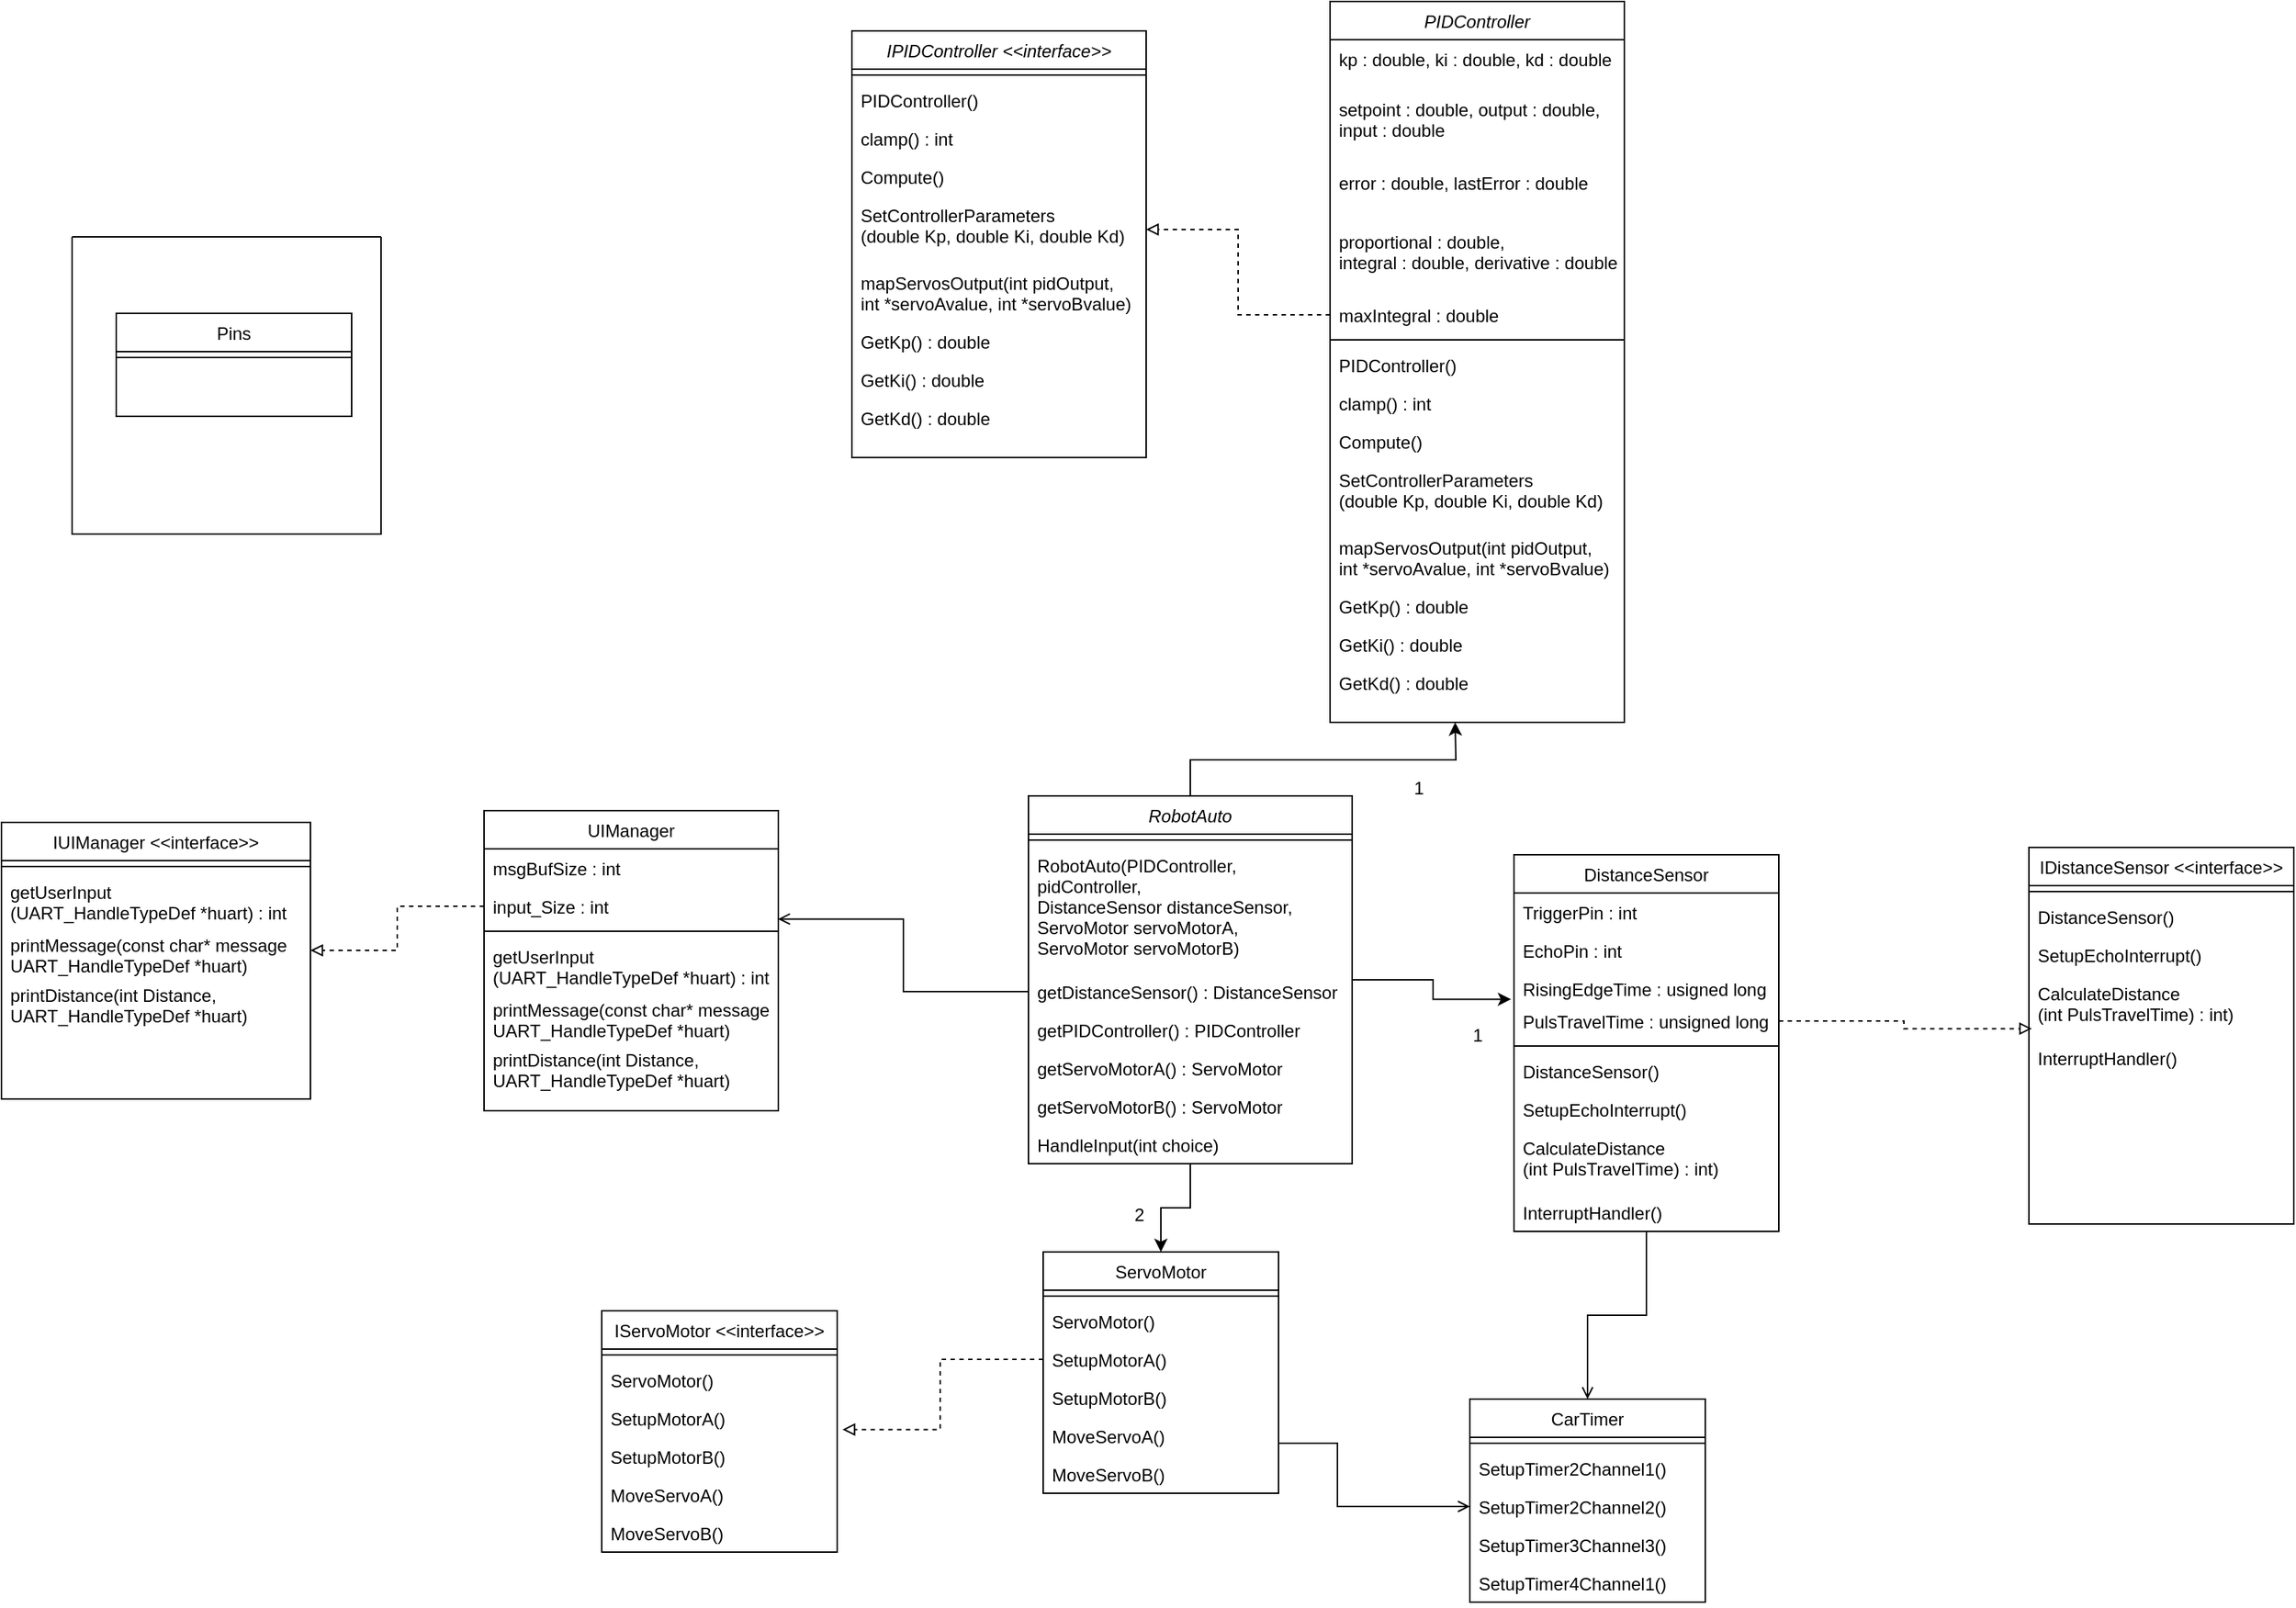 <mxfile version="21.2.8" type="device">
  <diagram id="C5RBs43oDa-KdzZeNtuy" name="Page-1">
    <mxGraphModel dx="2140" dy="1955" grid="1" gridSize="10" guides="1" tooltips="1" connect="1" arrows="1" fold="1" page="1" pageScale="1" pageWidth="827" pageHeight="1169" math="0" shadow="0">
      <root>
        <mxCell id="WIyWlLk6GJQsqaUBKTNV-0" />
        <mxCell id="WIyWlLk6GJQsqaUBKTNV-1" parent="WIyWlLk6GJQsqaUBKTNV-0" />
        <mxCell id="zkfFHV4jXpPFQw0GAbJ--0" value="PIDController" style="swimlane;fontStyle=2;align=center;verticalAlign=top;childLayout=stackLayout;horizontal=1;startSize=26;horizontalStack=0;resizeParent=1;resizeLast=0;collapsible=1;marginBottom=0;rounded=0;shadow=0;strokeWidth=1;" parent="WIyWlLk6GJQsqaUBKTNV-1" vertex="1">
          <mxGeometry x="385" y="-500" width="200" height="490" as="geometry">
            <mxRectangle x="230" y="140" width="160" height="26" as="alternateBounds" />
          </mxGeometry>
        </mxCell>
        <mxCell id="zkfFHV4jXpPFQw0GAbJ--1" value="kp : double, ki : double, kd : double" style="text;align=left;verticalAlign=top;spacingLeft=4;spacingRight=4;overflow=hidden;rotatable=0;points=[[0,0.5],[1,0.5]];portConstraint=eastwest;" parent="zkfFHV4jXpPFQw0GAbJ--0" vertex="1">
          <mxGeometry y="26" width="200" height="34" as="geometry" />
        </mxCell>
        <mxCell id="CX5Lftk_cyP3Jo9nLzJG-24" value="setpoint : double, output : double, &#xa;input : double" style="text;align=left;verticalAlign=top;spacingLeft=4;spacingRight=4;overflow=hidden;rotatable=0;points=[[0,0.5],[1,0.5]];portConstraint=eastwest;rounded=0;shadow=0;html=0;" vertex="1" parent="zkfFHV4jXpPFQw0GAbJ--0">
          <mxGeometry y="60" width="200" height="50" as="geometry" />
        </mxCell>
        <mxCell id="CX5Lftk_cyP3Jo9nLzJG-27" value="error : double, lastError : double" style="text;align=left;verticalAlign=top;spacingLeft=4;spacingRight=4;overflow=hidden;rotatable=0;points=[[0,0.5],[1,0.5]];portConstraint=eastwest;rounded=0;shadow=0;html=0;" vertex="1" parent="zkfFHV4jXpPFQw0GAbJ--0">
          <mxGeometry y="110" width="200" height="40" as="geometry" />
        </mxCell>
        <mxCell id="CX5Lftk_cyP3Jo9nLzJG-28" value="proportional : double, &#xa;integral : double, derivative : double" style="text;align=left;verticalAlign=top;spacingLeft=4;spacingRight=4;overflow=hidden;rotatable=0;points=[[0,0.5],[1,0.5]];portConstraint=eastwest;rounded=0;shadow=0;html=0;" vertex="1" parent="zkfFHV4jXpPFQw0GAbJ--0">
          <mxGeometry y="150" width="200" height="50" as="geometry" />
        </mxCell>
        <mxCell id="CX5Lftk_cyP3Jo9nLzJG-32" value="maxIntegral : double" style="text;align=left;verticalAlign=top;spacingLeft=4;spacingRight=4;overflow=hidden;rotatable=0;points=[[0,0.5],[1,0.5]];portConstraint=eastwest;rounded=0;shadow=0;html=0;" vertex="1" parent="zkfFHV4jXpPFQw0GAbJ--0">
          <mxGeometry y="200" width="200" height="26" as="geometry" />
        </mxCell>
        <mxCell id="zkfFHV4jXpPFQw0GAbJ--4" value="" style="line;html=1;strokeWidth=1;align=left;verticalAlign=middle;spacingTop=-1;spacingLeft=3;spacingRight=3;rotatable=0;labelPosition=right;points=[];portConstraint=eastwest;" parent="zkfFHV4jXpPFQw0GAbJ--0" vertex="1">
          <mxGeometry y="226" width="200" height="8" as="geometry" />
        </mxCell>
        <mxCell id="CX5Lftk_cyP3Jo9nLzJG-20" value="PIDController()" style="text;align=left;verticalAlign=top;spacingLeft=4;spacingRight=4;overflow=hidden;rotatable=0;points=[[0,0.5],[1,0.5]];portConstraint=eastwest;" vertex="1" parent="zkfFHV4jXpPFQw0GAbJ--0">
          <mxGeometry y="234" width="200" height="26" as="geometry" />
        </mxCell>
        <mxCell id="zkfFHV4jXpPFQw0GAbJ--5" value="clamp() : int" style="text;align=left;verticalAlign=top;spacingLeft=4;spacingRight=4;overflow=hidden;rotatable=0;points=[[0,0.5],[1,0.5]];portConstraint=eastwest;" parent="zkfFHV4jXpPFQw0GAbJ--0" vertex="1">
          <mxGeometry y="260" width="200" height="26" as="geometry" />
        </mxCell>
        <mxCell id="CX5Lftk_cyP3Jo9nLzJG-17" value="Compute()" style="text;align=left;verticalAlign=top;spacingLeft=4;spacingRight=4;overflow=hidden;rotatable=0;points=[[0,0.5],[1,0.5]];portConstraint=eastwest;" vertex="1" parent="zkfFHV4jXpPFQw0GAbJ--0">
          <mxGeometry y="286" width="200" height="26" as="geometry" />
        </mxCell>
        <mxCell id="CX5Lftk_cyP3Jo9nLzJG-18" value="SetControllerParameters&#xa;(double Kp, double Ki, double Kd)" style="text;align=left;verticalAlign=top;spacingLeft=4;spacingRight=4;overflow=hidden;rotatable=0;points=[[0,0.5],[1,0.5]];portConstraint=eastwest;" vertex="1" parent="zkfFHV4jXpPFQw0GAbJ--0">
          <mxGeometry y="312" width="200" height="46" as="geometry" />
        </mxCell>
        <mxCell id="CX5Lftk_cyP3Jo9nLzJG-19" value="mapServosOutput(int pidOutput, &#xa;int *servoAvalue, int *servoBvalue)" style="text;align=left;verticalAlign=top;spacingLeft=4;spacingRight=4;overflow=hidden;rotatable=0;points=[[0,0.5],[1,0.5]];portConstraint=eastwest;" vertex="1" parent="zkfFHV4jXpPFQw0GAbJ--0">
          <mxGeometry y="358" width="200" height="40" as="geometry" />
        </mxCell>
        <mxCell id="CX5Lftk_cyP3Jo9nLzJG-21" value="GetKp() : double" style="text;align=left;verticalAlign=top;spacingLeft=4;spacingRight=4;overflow=hidden;rotatable=0;points=[[0,0.5],[1,0.5]];portConstraint=eastwest;" vertex="1" parent="zkfFHV4jXpPFQw0GAbJ--0">
          <mxGeometry y="398" width="200" height="26" as="geometry" />
        </mxCell>
        <mxCell id="CX5Lftk_cyP3Jo9nLzJG-22" value="GetKi() : double" style="text;align=left;verticalAlign=top;spacingLeft=4;spacingRight=4;overflow=hidden;rotatable=0;points=[[0,0.5],[1,0.5]];portConstraint=eastwest;" vertex="1" parent="zkfFHV4jXpPFQw0GAbJ--0">
          <mxGeometry y="424" width="200" height="26" as="geometry" />
        </mxCell>
        <mxCell id="CX5Lftk_cyP3Jo9nLzJG-23" value="GetKd() : double" style="text;align=left;verticalAlign=top;spacingLeft=4;spacingRight=4;overflow=hidden;rotatable=0;points=[[0,0.5],[1,0.5]];portConstraint=eastwest;" vertex="1" parent="zkfFHV4jXpPFQw0GAbJ--0">
          <mxGeometry y="450" width="200" height="26" as="geometry" />
        </mxCell>
        <mxCell id="zkfFHV4jXpPFQw0GAbJ--6" value="ServoMotor" style="swimlane;fontStyle=0;align=center;verticalAlign=top;childLayout=stackLayout;horizontal=1;startSize=26;horizontalStack=0;resizeParent=1;resizeLast=0;collapsible=1;marginBottom=0;rounded=0;shadow=0;strokeWidth=1;" parent="WIyWlLk6GJQsqaUBKTNV-1" vertex="1">
          <mxGeometry x="190" y="350" width="160" height="164" as="geometry">
            <mxRectangle x="130" y="380" width="160" height="26" as="alternateBounds" />
          </mxGeometry>
        </mxCell>
        <mxCell id="zkfFHV4jXpPFQw0GAbJ--9" value="" style="line;html=1;strokeWidth=1;align=left;verticalAlign=middle;spacingTop=-1;spacingLeft=3;spacingRight=3;rotatable=0;labelPosition=right;points=[];portConstraint=eastwest;" parent="zkfFHV4jXpPFQw0GAbJ--6" vertex="1">
          <mxGeometry y="26" width="160" height="8" as="geometry" />
        </mxCell>
        <mxCell id="zkfFHV4jXpPFQw0GAbJ--10" value="ServoMotor()" style="text;align=left;verticalAlign=top;spacingLeft=4;spacingRight=4;overflow=hidden;rotatable=0;points=[[0,0.5],[1,0.5]];portConstraint=eastwest;fontStyle=0" parent="zkfFHV4jXpPFQw0GAbJ--6" vertex="1">
          <mxGeometry y="34" width="160" height="26" as="geometry" />
        </mxCell>
        <mxCell id="zkfFHV4jXpPFQw0GAbJ--11" value="SetupMotorA()" style="text;align=left;verticalAlign=top;spacingLeft=4;spacingRight=4;overflow=hidden;rotatable=0;points=[[0,0.5],[1,0.5]];portConstraint=eastwest;" parent="zkfFHV4jXpPFQw0GAbJ--6" vertex="1">
          <mxGeometry y="60" width="160" height="26" as="geometry" />
        </mxCell>
        <mxCell id="CX5Lftk_cyP3Jo9nLzJG-35" value="SetupMotorB()" style="text;align=left;verticalAlign=top;spacingLeft=4;spacingRight=4;overflow=hidden;rotatable=0;points=[[0,0.5],[1,0.5]];portConstraint=eastwest;" vertex="1" parent="zkfFHV4jXpPFQw0GAbJ--6">
          <mxGeometry y="86" width="160" height="26" as="geometry" />
        </mxCell>
        <mxCell id="CX5Lftk_cyP3Jo9nLzJG-94" value="MoveServoA()" style="text;align=left;verticalAlign=top;spacingLeft=4;spacingRight=4;overflow=hidden;rotatable=0;points=[[0,0.5],[1,0.5]];portConstraint=eastwest;" vertex="1" parent="zkfFHV4jXpPFQw0GAbJ--6">
          <mxGeometry y="112" width="160" height="26" as="geometry" />
        </mxCell>
        <mxCell id="CX5Lftk_cyP3Jo9nLzJG-93" value="MoveServoB()" style="text;align=left;verticalAlign=top;spacingLeft=4;spacingRight=4;overflow=hidden;rotatable=0;points=[[0,0.5],[1,0.5]];portConstraint=eastwest;" vertex="1" parent="zkfFHV4jXpPFQw0GAbJ--6">
          <mxGeometry y="138" width="160" height="26" as="geometry" />
        </mxCell>
        <mxCell id="zkfFHV4jXpPFQw0GAbJ--13" value="CarTimer" style="swimlane;fontStyle=0;align=center;verticalAlign=top;childLayout=stackLayout;horizontal=1;startSize=26;horizontalStack=0;resizeParent=1;resizeLast=0;collapsible=1;marginBottom=0;rounded=0;shadow=0;strokeWidth=1;" parent="WIyWlLk6GJQsqaUBKTNV-1" vertex="1">
          <mxGeometry x="480" y="450" width="160" height="138" as="geometry">
            <mxRectangle x="340" y="380" width="170" height="26" as="alternateBounds" />
          </mxGeometry>
        </mxCell>
        <mxCell id="zkfFHV4jXpPFQw0GAbJ--15" value="" style="line;html=1;strokeWidth=1;align=left;verticalAlign=middle;spacingTop=-1;spacingLeft=3;spacingRight=3;rotatable=0;labelPosition=right;points=[];portConstraint=eastwest;" parent="zkfFHV4jXpPFQw0GAbJ--13" vertex="1">
          <mxGeometry y="26" width="160" height="8" as="geometry" />
        </mxCell>
        <mxCell id="CX5Lftk_cyP3Jo9nLzJG-39" value="SetupTimer2Channel1()" style="text;align=left;verticalAlign=top;spacingLeft=4;spacingRight=4;overflow=hidden;rotatable=0;points=[[0,0.5],[1,0.5]];portConstraint=eastwest;" vertex="1" parent="zkfFHV4jXpPFQw0GAbJ--13">
          <mxGeometry y="34" width="160" height="26" as="geometry" />
        </mxCell>
        <mxCell id="CX5Lftk_cyP3Jo9nLzJG-40" value="SetupTimer2Channel2()" style="text;align=left;verticalAlign=top;spacingLeft=4;spacingRight=4;overflow=hidden;rotatable=0;points=[[0,0.5],[1,0.5]];portConstraint=eastwest;" vertex="1" parent="zkfFHV4jXpPFQw0GAbJ--13">
          <mxGeometry y="60" width="160" height="26" as="geometry" />
        </mxCell>
        <mxCell id="CX5Lftk_cyP3Jo9nLzJG-41" value="SetupTimer3Channel3()" style="text;align=left;verticalAlign=top;spacingLeft=4;spacingRight=4;overflow=hidden;rotatable=0;points=[[0,0.5],[1,0.5]];portConstraint=eastwest;" vertex="1" parent="zkfFHV4jXpPFQw0GAbJ--13">
          <mxGeometry y="86" width="160" height="26" as="geometry" />
        </mxCell>
        <mxCell id="CX5Lftk_cyP3Jo9nLzJG-42" value="SetupTimer4Channel1()" style="text;align=left;verticalAlign=top;spacingLeft=4;spacingRight=4;overflow=hidden;rotatable=0;points=[[0,0.5],[1,0.5]];portConstraint=eastwest;" vertex="1" parent="zkfFHV4jXpPFQw0GAbJ--13">
          <mxGeometry y="112" width="160" height="26" as="geometry" />
        </mxCell>
        <mxCell id="51mXGWVdgLbH0xZmKJd0-2" style="edgeStyle=orthogonalEdgeStyle;rounded=0;orthogonalLoop=1;jettySize=auto;html=1;entryX=0.5;entryY=0;entryDx=0;entryDy=0;endArrow=open;endFill=0;" parent="WIyWlLk6GJQsqaUBKTNV-1" source="zkfFHV4jXpPFQw0GAbJ--17" target="zkfFHV4jXpPFQw0GAbJ--13" edge="1">
          <mxGeometry relative="1" as="geometry" />
        </mxCell>
        <mxCell id="zkfFHV4jXpPFQw0GAbJ--17" value="DistanceSensor" style="swimlane;fontStyle=0;align=center;verticalAlign=top;childLayout=stackLayout;horizontal=1;startSize=26;horizontalStack=0;resizeParent=1;resizeLast=0;collapsible=1;marginBottom=0;rounded=0;shadow=0;strokeWidth=1;" parent="WIyWlLk6GJQsqaUBKTNV-1" vertex="1">
          <mxGeometry x="510" y="80" width="180" height="256" as="geometry">
            <mxRectangle x="550" y="140" width="160" height="26" as="alternateBounds" />
          </mxGeometry>
        </mxCell>
        <mxCell id="zkfFHV4jXpPFQw0GAbJ--18" value="TriggerPin : int" style="text;align=left;verticalAlign=top;spacingLeft=4;spacingRight=4;overflow=hidden;rotatable=0;points=[[0,0.5],[1,0.5]];portConstraint=eastwest;" parent="zkfFHV4jXpPFQw0GAbJ--17" vertex="1">
          <mxGeometry y="26" width="180" height="26" as="geometry" />
        </mxCell>
        <mxCell id="zkfFHV4jXpPFQw0GAbJ--19" value="EchoPin : int" style="text;align=left;verticalAlign=top;spacingLeft=4;spacingRight=4;overflow=hidden;rotatable=0;points=[[0,0.5],[1,0.5]];portConstraint=eastwest;rounded=0;shadow=0;html=0;" parent="zkfFHV4jXpPFQw0GAbJ--17" vertex="1">
          <mxGeometry y="52" width="180" height="26" as="geometry" />
        </mxCell>
        <mxCell id="zkfFHV4jXpPFQw0GAbJ--20" value="RisingEdgeTime : usigned long" style="text;align=left;verticalAlign=top;spacingLeft=4;spacingRight=4;overflow=hidden;rotatable=0;points=[[0,0.5],[1,0.5]];portConstraint=eastwest;rounded=0;shadow=0;html=0;" parent="zkfFHV4jXpPFQw0GAbJ--17" vertex="1">
          <mxGeometry y="78" width="180" height="22" as="geometry" />
        </mxCell>
        <mxCell id="zkfFHV4jXpPFQw0GAbJ--21" value="PulsTravelTime : unsigned long" style="text;align=left;verticalAlign=top;spacingLeft=4;spacingRight=4;overflow=hidden;rotatable=0;points=[[0,0.5],[1,0.5]];portConstraint=eastwest;rounded=0;shadow=0;html=0;" parent="zkfFHV4jXpPFQw0GAbJ--17" vertex="1">
          <mxGeometry y="100" width="180" height="26" as="geometry" />
        </mxCell>
        <mxCell id="zkfFHV4jXpPFQw0GAbJ--23" value="" style="line;html=1;strokeWidth=1;align=left;verticalAlign=middle;spacingTop=-1;spacingLeft=3;spacingRight=3;rotatable=0;labelPosition=right;points=[];portConstraint=eastwest;" parent="zkfFHV4jXpPFQw0GAbJ--17" vertex="1">
          <mxGeometry y="126" width="180" height="8" as="geometry" />
        </mxCell>
        <mxCell id="zkfFHV4jXpPFQw0GAbJ--24" value="DistanceSensor()" style="text;align=left;verticalAlign=top;spacingLeft=4;spacingRight=4;overflow=hidden;rotatable=0;points=[[0,0.5],[1,0.5]];portConstraint=eastwest;" parent="zkfFHV4jXpPFQw0GAbJ--17" vertex="1">
          <mxGeometry y="134" width="180" height="26" as="geometry" />
        </mxCell>
        <mxCell id="zkfFHV4jXpPFQw0GAbJ--25" value="SetupEchoInterrupt()" style="text;align=left;verticalAlign=top;spacingLeft=4;spacingRight=4;overflow=hidden;rotatable=0;points=[[0,0.5],[1,0.5]];portConstraint=eastwest;" parent="zkfFHV4jXpPFQw0GAbJ--17" vertex="1">
          <mxGeometry y="160" width="180" height="26" as="geometry" />
        </mxCell>
        <mxCell id="CX5Lftk_cyP3Jo9nLzJG-36" value="CalculateDistance&#xa;(int PulsTravelTime) : int)" style="text;align=left;verticalAlign=top;spacingLeft=4;spacingRight=4;overflow=hidden;rotatable=0;points=[[0,0.5],[1,0.5]];portConstraint=eastwest;" vertex="1" parent="zkfFHV4jXpPFQw0GAbJ--17">
          <mxGeometry y="186" width="180" height="44" as="geometry" />
        </mxCell>
        <mxCell id="CX5Lftk_cyP3Jo9nLzJG-37" value="InterruptHandler()" style="text;align=left;verticalAlign=top;spacingLeft=4;spacingRight=4;overflow=hidden;rotatable=0;points=[[0,0.5],[1,0.5]];portConstraint=eastwest;" vertex="1" parent="zkfFHV4jXpPFQw0GAbJ--17">
          <mxGeometry y="230" width="180" height="26" as="geometry" />
        </mxCell>
        <mxCell id="51mXGWVdgLbH0xZmKJd0-3" style="edgeStyle=orthogonalEdgeStyle;rounded=0;orthogonalLoop=1;jettySize=auto;html=1;exitX=1;exitY=0.5;exitDx=0;exitDy=0;entryX=0;entryY=0.5;entryDx=0;entryDy=0;endArrow=open;endFill=0;" parent="WIyWlLk6GJQsqaUBKTNV-1" target="CX5Lftk_cyP3Jo9nLzJG-40" edge="1">
          <mxGeometry relative="1" as="geometry">
            <mxPoint x="350" y="389" as="sourcePoint" />
            <mxPoint x="480" y="489" as="targetPoint" />
            <Array as="points">
              <mxPoint x="350" y="480" />
              <mxPoint x="390" y="480" />
              <mxPoint x="390" y="523" />
            </Array>
          </mxGeometry>
        </mxCell>
        <mxCell id="51mXGWVdgLbH0xZmKJd0-4" value="UIManager" style="swimlane;fontStyle=0;align=center;verticalAlign=top;childLayout=stackLayout;horizontal=1;startSize=26;horizontalStack=0;resizeParent=1;resizeLast=0;collapsible=1;marginBottom=0;rounded=0;shadow=0;strokeWidth=1;" parent="WIyWlLk6GJQsqaUBKTNV-1" vertex="1">
          <mxGeometry x="-190" y="50" width="200" height="204" as="geometry">
            <mxRectangle x="130" y="380" width="160" height="26" as="alternateBounds" />
          </mxGeometry>
        </mxCell>
        <mxCell id="51mXGWVdgLbH0xZmKJd0-5" value="msgBufSize : int" style="text;align=left;verticalAlign=top;spacingLeft=4;spacingRight=4;overflow=hidden;rotatable=0;points=[[0,0.5],[1,0.5]];portConstraint=eastwest;" parent="51mXGWVdgLbH0xZmKJd0-4" vertex="1">
          <mxGeometry y="26" width="200" height="26" as="geometry" />
        </mxCell>
        <mxCell id="51mXGWVdgLbH0xZmKJd0-6" value="input_Size : int" style="text;align=left;verticalAlign=top;spacingLeft=4;spacingRight=4;overflow=hidden;rotatable=0;points=[[0,0.5],[1,0.5]];portConstraint=eastwest;rounded=0;shadow=0;html=0;" parent="51mXGWVdgLbH0xZmKJd0-4" vertex="1">
          <mxGeometry y="52" width="200" height="26" as="geometry" />
        </mxCell>
        <mxCell id="51mXGWVdgLbH0xZmKJd0-7" value="" style="line;html=1;strokeWidth=1;align=left;verticalAlign=middle;spacingTop=-1;spacingLeft=3;spacingRight=3;rotatable=0;labelPosition=right;points=[];portConstraint=eastwest;" parent="51mXGWVdgLbH0xZmKJd0-4" vertex="1">
          <mxGeometry y="78" width="200" height="8" as="geometry" />
        </mxCell>
        <mxCell id="CX5Lftk_cyP3Jo9nLzJG-99" value="getUserInput&#xa;(UART_HandleTypeDef *huart) : int" style="text;align=left;verticalAlign=top;spacingLeft=4;spacingRight=4;overflow=hidden;rotatable=0;points=[[0,0.5],[1,0.5]];portConstraint=eastwest;fontStyle=0" vertex="1" parent="51mXGWVdgLbH0xZmKJd0-4">
          <mxGeometry y="86" width="200" height="36" as="geometry" />
        </mxCell>
        <mxCell id="CX5Lftk_cyP3Jo9nLzJG-100" value="printMessage(const char* message&#xa;UART_HandleTypeDef *huart)" style="text;align=left;verticalAlign=top;spacingLeft=4;spacingRight=4;overflow=hidden;rotatable=0;points=[[0,0.5],[1,0.5]];portConstraint=eastwest;" vertex="1" parent="51mXGWVdgLbH0xZmKJd0-4">
          <mxGeometry y="122" width="200" height="34" as="geometry" />
        </mxCell>
        <mxCell id="CX5Lftk_cyP3Jo9nLzJG-101" value="printDistance(int Distance,&#xa;UART_HandleTypeDef *huart)" style="text;align=left;verticalAlign=top;spacingLeft=4;spacingRight=4;overflow=hidden;rotatable=0;points=[[0,0.5],[1,0.5]];portConstraint=eastwest;" vertex="1" parent="51mXGWVdgLbH0xZmKJd0-4">
          <mxGeometry y="156" width="200" height="48" as="geometry" />
        </mxCell>
        <mxCell id="CX5Lftk_cyP3Jo9nLzJG-10" style="edgeStyle=orthogonalEdgeStyle;rounded=0;orthogonalLoop=1;jettySize=auto;html=1;exitX=0.5;exitY=0;exitDx=0;exitDy=0;" edge="1" parent="WIyWlLk6GJQsqaUBKTNV-1" source="CX5Lftk_cyP3Jo9nLzJG-3">
          <mxGeometry relative="1" as="geometry">
            <mxPoint x="470" y="-10" as="targetPoint" />
          </mxGeometry>
        </mxCell>
        <mxCell id="CX5Lftk_cyP3Jo9nLzJG-12" style="edgeStyle=orthogonalEdgeStyle;rounded=0;orthogonalLoop=1;jettySize=auto;html=1;entryX=0.5;entryY=0;entryDx=0;entryDy=0;" edge="1" parent="WIyWlLk6GJQsqaUBKTNV-1" source="CX5Lftk_cyP3Jo9nLzJG-3" target="zkfFHV4jXpPFQw0GAbJ--6">
          <mxGeometry relative="1" as="geometry" />
        </mxCell>
        <mxCell id="CX5Lftk_cyP3Jo9nLzJG-3" value="RobotAuto" style="swimlane;fontStyle=2;align=center;verticalAlign=top;childLayout=stackLayout;horizontal=1;startSize=26;horizontalStack=0;resizeParent=1;resizeLast=0;collapsible=1;marginBottom=0;rounded=0;shadow=0;strokeWidth=1;" vertex="1" parent="WIyWlLk6GJQsqaUBKTNV-1">
          <mxGeometry x="180" y="40" width="220" height="250" as="geometry">
            <mxRectangle x="230" y="140" width="160" height="26" as="alternateBounds" />
          </mxGeometry>
        </mxCell>
        <mxCell id="CX5Lftk_cyP3Jo9nLzJG-7" value="" style="line;html=1;strokeWidth=1;align=left;verticalAlign=middle;spacingTop=-1;spacingLeft=3;spacingRight=3;rotatable=0;labelPosition=right;points=[];portConstraint=eastwest;" vertex="1" parent="CX5Lftk_cyP3Jo9nLzJG-3">
          <mxGeometry y="26" width="220" height="8" as="geometry" />
        </mxCell>
        <mxCell id="CX5Lftk_cyP3Jo9nLzJG-8" value="RobotAuto(PIDController, &#xa;pidController, &#xa;DistanceSensor distanceSensor, &#xa;ServoMotor servoMotorA, &#xa;ServoMotor servoMotorB)" style="text;align=left;verticalAlign=top;spacingLeft=4;spacingRight=4;overflow=hidden;rotatable=0;points=[[0,0.5],[1,0.5]];portConstraint=eastwest;" vertex="1" parent="CX5Lftk_cyP3Jo9nLzJG-3">
          <mxGeometry y="34" width="220" height="86" as="geometry" />
        </mxCell>
        <mxCell id="CX5Lftk_cyP3Jo9nLzJG-43" value="getDistanceSensor() : DistanceSensor" style="text;align=left;verticalAlign=top;spacingLeft=4;spacingRight=4;overflow=hidden;rotatable=0;points=[[0,0.5],[1,0.5]];portConstraint=eastwest;fontStyle=0" vertex="1" parent="CX5Lftk_cyP3Jo9nLzJG-3">
          <mxGeometry y="120" width="220" height="26" as="geometry" />
        </mxCell>
        <mxCell id="CX5Lftk_cyP3Jo9nLzJG-44" value="getPIDController() : PIDController" style="text;align=left;verticalAlign=top;spacingLeft=4;spacingRight=4;overflow=hidden;rotatable=0;points=[[0,0.5],[1,0.5]];portConstraint=eastwest;fontStyle=0" vertex="1" parent="CX5Lftk_cyP3Jo9nLzJG-3">
          <mxGeometry y="146" width="220" height="26" as="geometry" />
        </mxCell>
        <mxCell id="CX5Lftk_cyP3Jo9nLzJG-45" value="getServoMotorA() : ServoMotor" style="text;align=left;verticalAlign=top;spacingLeft=4;spacingRight=4;overflow=hidden;rotatable=0;points=[[0,0.5],[1,0.5]];portConstraint=eastwest;fontStyle=0" vertex="1" parent="CX5Lftk_cyP3Jo9nLzJG-3">
          <mxGeometry y="172" width="220" height="26" as="geometry" />
        </mxCell>
        <mxCell id="CX5Lftk_cyP3Jo9nLzJG-46" value="getServoMotorB() : ServoMotor" style="text;align=left;verticalAlign=top;spacingLeft=4;spacingRight=4;overflow=hidden;rotatable=0;points=[[0,0.5],[1,0.5]];portConstraint=eastwest;fontStyle=0" vertex="1" parent="CX5Lftk_cyP3Jo9nLzJG-3">
          <mxGeometry y="198" width="220" height="26" as="geometry" />
        </mxCell>
        <mxCell id="CX5Lftk_cyP3Jo9nLzJG-97" value="HandleInput(int choice)" style="text;align=left;verticalAlign=top;spacingLeft=4;spacingRight=4;overflow=hidden;rotatable=0;points=[[0,0.5],[1,0.5]];portConstraint=eastwest;fontStyle=0" vertex="1" parent="CX5Lftk_cyP3Jo9nLzJG-3">
          <mxGeometry y="224" width="220" height="26" as="geometry" />
        </mxCell>
        <mxCell id="CX5Lftk_cyP3Jo9nLzJG-9" style="edgeStyle=orthogonalEdgeStyle;rounded=0;orthogonalLoop=1;jettySize=auto;html=1;exitX=1;exitY=0.5;exitDx=0;exitDy=0;entryX=-0.011;entryY=-0.069;entryDx=0;entryDy=0;entryPerimeter=0;" edge="1" parent="WIyWlLk6GJQsqaUBKTNV-1" source="CX5Lftk_cyP3Jo9nLzJG-3" target="zkfFHV4jXpPFQw0GAbJ--21">
          <mxGeometry relative="1" as="geometry">
            <mxPoint x="420" y="139" as="sourcePoint" />
          </mxGeometry>
        </mxCell>
        <mxCell id="CX5Lftk_cyP3Jo9nLzJG-13" value="2" style="text;html=1;align=center;verticalAlign=middle;resizable=0;points=[];autosize=1;strokeColor=none;fillColor=none;" vertex="1" parent="WIyWlLk6GJQsqaUBKTNV-1">
          <mxGeometry x="240" y="310" width="30" height="30" as="geometry" />
        </mxCell>
        <mxCell id="CX5Lftk_cyP3Jo9nLzJG-14" value="1" style="text;html=1;align=center;verticalAlign=middle;resizable=0;points=[];autosize=1;strokeColor=none;fillColor=none;" vertex="1" parent="WIyWlLk6GJQsqaUBKTNV-1">
          <mxGeometry x="470" y="188" width="30" height="30" as="geometry" />
        </mxCell>
        <mxCell id="CX5Lftk_cyP3Jo9nLzJG-15" value="1" style="text;html=1;align=center;verticalAlign=middle;resizable=0;points=[];autosize=1;strokeColor=none;fillColor=none;" vertex="1" parent="WIyWlLk6GJQsqaUBKTNV-1">
          <mxGeometry x="430" y="20" width="30" height="30" as="geometry" />
        </mxCell>
        <mxCell id="CX5Lftk_cyP3Jo9nLzJG-49" value="IUIManager &lt;&lt;interface&gt;&gt;" style="swimlane;fontStyle=0;align=center;verticalAlign=top;childLayout=stackLayout;horizontal=1;startSize=26;horizontalStack=0;resizeParent=1;resizeLast=0;collapsible=1;marginBottom=0;rounded=0;shadow=0;strokeWidth=1;" vertex="1" parent="WIyWlLk6GJQsqaUBKTNV-1">
          <mxGeometry x="-518" y="58" width="210" height="188" as="geometry">
            <mxRectangle x="130" y="380" width="160" height="26" as="alternateBounds" />
          </mxGeometry>
        </mxCell>
        <mxCell id="CX5Lftk_cyP3Jo9nLzJG-52" value="" style="line;html=1;strokeWidth=1;align=left;verticalAlign=middle;spacingTop=-1;spacingLeft=3;spacingRight=3;rotatable=0;labelPosition=right;points=[];portConstraint=eastwest;" vertex="1" parent="CX5Lftk_cyP3Jo9nLzJG-49">
          <mxGeometry y="26" width="210" height="8" as="geometry" />
        </mxCell>
        <mxCell id="CX5Lftk_cyP3Jo9nLzJG-53" value="getUserInput&#xa;(UART_HandleTypeDef *huart) : int" style="text;align=left;verticalAlign=top;spacingLeft=4;spacingRight=4;overflow=hidden;rotatable=0;points=[[0,0.5],[1,0.5]];portConstraint=eastwest;fontStyle=0" vertex="1" parent="CX5Lftk_cyP3Jo9nLzJG-49">
          <mxGeometry y="34" width="210" height="36" as="geometry" />
        </mxCell>
        <mxCell id="CX5Lftk_cyP3Jo9nLzJG-55" value="printMessage(const char* message&#xa;UART_HandleTypeDef *huart)" style="text;align=left;verticalAlign=top;spacingLeft=4;spacingRight=4;overflow=hidden;rotatable=0;points=[[0,0.5],[1,0.5]];portConstraint=eastwest;" vertex="1" parent="CX5Lftk_cyP3Jo9nLzJG-49">
          <mxGeometry y="70" width="210" height="34" as="geometry" />
        </mxCell>
        <mxCell id="CX5Lftk_cyP3Jo9nLzJG-98" value="printDistance(int Distance,&#xa;UART_HandleTypeDef *huart)" style="text;align=left;verticalAlign=top;spacingLeft=4;spacingRight=4;overflow=hidden;rotatable=0;points=[[0,0.5],[1,0.5]];portConstraint=eastwest;" vertex="1" parent="CX5Lftk_cyP3Jo9nLzJG-49">
          <mxGeometry y="104" width="210" height="48" as="geometry" />
        </mxCell>
        <mxCell id="CX5Lftk_cyP3Jo9nLzJG-56" style="edgeStyle=orthogonalEdgeStyle;rounded=0;orthogonalLoop=1;jettySize=auto;html=1;exitX=0;exitY=0.5;exitDx=0;exitDy=0;entryX=1;entryY=0.5;entryDx=0;entryDy=0;dashed=1;endArrow=block;endFill=0;" edge="1" parent="WIyWlLk6GJQsqaUBKTNV-1" source="51mXGWVdgLbH0xZmKJd0-6" target="CX5Lftk_cyP3Jo9nLzJG-55">
          <mxGeometry relative="1" as="geometry" />
        </mxCell>
        <mxCell id="CX5Lftk_cyP3Jo9nLzJG-57" value="IPIDController &lt;&lt;interface&gt;&gt;" style="swimlane;fontStyle=2;align=center;verticalAlign=top;childLayout=stackLayout;horizontal=1;startSize=26;horizontalStack=0;resizeParent=1;resizeLast=0;collapsible=1;marginBottom=0;rounded=0;shadow=0;strokeWidth=1;" vertex="1" parent="WIyWlLk6GJQsqaUBKTNV-1">
          <mxGeometry x="60" y="-480" width="200" height="290" as="geometry">
            <mxRectangle x="230" y="140" width="160" height="26" as="alternateBounds" />
          </mxGeometry>
        </mxCell>
        <mxCell id="CX5Lftk_cyP3Jo9nLzJG-63" value="" style="line;html=1;strokeWidth=1;align=left;verticalAlign=middle;spacingTop=-1;spacingLeft=3;spacingRight=3;rotatable=0;labelPosition=right;points=[];portConstraint=eastwest;" vertex="1" parent="CX5Lftk_cyP3Jo9nLzJG-57">
          <mxGeometry y="26" width="200" height="8" as="geometry" />
        </mxCell>
        <mxCell id="CX5Lftk_cyP3Jo9nLzJG-64" value="PIDController()" style="text;align=left;verticalAlign=top;spacingLeft=4;spacingRight=4;overflow=hidden;rotatable=0;points=[[0,0.5],[1,0.5]];portConstraint=eastwest;" vertex="1" parent="CX5Lftk_cyP3Jo9nLzJG-57">
          <mxGeometry y="34" width="200" height="26" as="geometry" />
        </mxCell>
        <mxCell id="CX5Lftk_cyP3Jo9nLzJG-65" value="clamp() : int" style="text;align=left;verticalAlign=top;spacingLeft=4;spacingRight=4;overflow=hidden;rotatable=0;points=[[0,0.5],[1,0.5]];portConstraint=eastwest;" vertex="1" parent="CX5Lftk_cyP3Jo9nLzJG-57">
          <mxGeometry y="60" width="200" height="26" as="geometry" />
        </mxCell>
        <mxCell id="CX5Lftk_cyP3Jo9nLzJG-66" value="Compute()" style="text;align=left;verticalAlign=top;spacingLeft=4;spacingRight=4;overflow=hidden;rotatable=0;points=[[0,0.5],[1,0.5]];portConstraint=eastwest;" vertex="1" parent="CX5Lftk_cyP3Jo9nLzJG-57">
          <mxGeometry y="86" width="200" height="26" as="geometry" />
        </mxCell>
        <mxCell id="CX5Lftk_cyP3Jo9nLzJG-67" value="SetControllerParameters&#xa;(double Kp, double Ki, double Kd)" style="text;align=left;verticalAlign=top;spacingLeft=4;spacingRight=4;overflow=hidden;rotatable=0;points=[[0,0.5],[1,0.5]];portConstraint=eastwest;" vertex="1" parent="CX5Lftk_cyP3Jo9nLzJG-57">
          <mxGeometry y="112" width="200" height="46" as="geometry" />
        </mxCell>
        <mxCell id="CX5Lftk_cyP3Jo9nLzJG-68" value="mapServosOutput(int pidOutput, &#xa;int *servoAvalue, int *servoBvalue)" style="text;align=left;verticalAlign=top;spacingLeft=4;spacingRight=4;overflow=hidden;rotatable=0;points=[[0,0.5],[1,0.5]];portConstraint=eastwest;" vertex="1" parent="CX5Lftk_cyP3Jo9nLzJG-57">
          <mxGeometry y="158" width="200" height="40" as="geometry" />
        </mxCell>
        <mxCell id="CX5Lftk_cyP3Jo9nLzJG-69" value="GetKp() : double" style="text;align=left;verticalAlign=top;spacingLeft=4;spacingRight=4;overflow=hidden;rotatable=0;points=[[0,0.5],[1,0.5]];portConstraint=eastwest;" vertex="1" parent="CX5Lftk_cyP3Jo9nLzJG-57">
          <mxGeometry y="198" width="200" height="26" as="geometry" />
        </mxCell>
        <mxCell id="CX5Lftk_cyP3Jo9nLzJG-70" value="GetKi() : double" style="text;align=left;verticalAlign=top;spacingLeft=4;spacingRight=4;overflow=hidden;rotatable=0;points=[[0,0.5],[1,0.5]];portConstraint=eastwest;" vertex="1" parent="CX5Lftk_cyP3Jo9nLzJG-57">
          <mxGeometry y="224" width="200" height="26" as="geometry" />
        </mxCell>
        <mxCell id="CX5Lftk_cyP3Jo9nLzJG-71" value="GetKd() : double" style="text;align=left;verticalAlign=top;spacingLeft=4;spacingRight=4;overflow=hidden;rotatable=0;points=[[0,0.5],[1,0.5]];portConstraint=eastwest;" vertex="1" parent="CX5Lftk_cyP3Jo9nLzJG-57">
          <mxGeometry y="250" width="200" height="26" as="geometry" />
        </mxCell>
        <mxCell id="CX5Lftk_cyP3Jo9nLzJG-72" style="edgeStyle=orthogonalEdgeStyle;rounded=0;orthogonalLoop=1;jettySize=auto;html=1;exitX=0;exitY=0.5;exitDx=0;exitDy=0;entryX=1;entryY=0.5;entryDx=0;entryDy=0;dashed=1;endArrow=block;endFill=0;" edge="1" parent="WIyWlLk6GJQsqaUBKTNV-1" source="CX5Lftk_cyP3Jo9nLzJG-32" target="CX5Lftk_cyP3Jo9nLzJG-67">
          <mxGeometry relative="1" as="geometry" />
        </mxCell>
        <mxCell id="CX5Lftk_cyP3Jo9nLzJG-73" value="IServoMotor &lt;&lt;interface&gt;&gt;" style="swimlane;fontStyle=0;align=center;verticalAlign=top;childLayout=stackLayout;horizontal=1;startSize=26;horizontalStack=0;resizeParent=1;resizeLast=0;collapsible=1;marginBottom=0;rounded=0;shadow=0;strokeWidth=1;" vertex="1" parent="WIyWlLk6GJQsqaUBKTNV-1">
          <mxGeometry x="-110" y="390" width="160" height="164" as="geometry">
            <mxRectangle x="130" y="380" width="160" height="26" as="alternateBounds" />
          </mxGeometry>
        </mxCell>
        <mxCell id="CX5Lftk_cyP3Jo9nLzJG-74" value="" style="line;html=1;strokeWidth=1;align=left;verticalAlign=middle;spacingTop=-1;spacingLeft=3;spacingRight=3;rotatable=0;labelPosition=right;points=[];portConstraint=eastwest;" vertex="1" parent="CX5Lftk_cyP3Jo9nLzJG-73">
          <mxGeometry y="26" width="160" height="8" as="geometry" />
        </mxCell>
        <mxCell id="CX5Lftk_cyP3Jo9nLzJG-75" value="ServoMotor()" style="text;align=left;verticalAlign=top;spacingLeft=4;spacingRight=4;overflow=hidden;rotatable=0;points=[[0,0.5],[1,0.5]];portConstraint=eastwest;fontStyle=0" vertex="1" parent="CX5Lftk_cyP3Jo9nLzJG-73">
          <mxGeometry y="34" width="160" height="26" as="geometry" />
        </mxCell>
        <mxCell id="CX5Lftk_cyP3Jo9nLzJG-76" value="SetupMotorA()" style="text;align=left;verticalAlign=top;spacingLeft=4;spacingRight=4;overflow=hidden;rotatable=0;points=[[0,0.5],[1,0.5]];portConstraint=eastwest;" vertex="1" parent="CX5Lftk_cyP3Jo9nLzJG-73">
          <mxGeometry y="60" width="160" height="26" as="geometry" />
        </mxCell>
        <mxCell id="CX5Lftk_cyP3Jo9nLzJG-77" value="SetupMotorB()" style="text;align=left;verticalAlign=top;spacingLeft=4;spacingRight=4;overflow=hidden;rotatable=0;points=[[0,0.5],[1,0.5]];portConstraint=eastwest;" vertex="1" parent="CX5Lftk_cyP3Jo9nLzJG-73">
          <mxGeometry y="86" width="160" height="26" as="geometry" />
        </mxCell>
        <mxCell id="CX5Lftk_cyP3Jo9nLzJG-95" value="MoveServoA()" style="text;align=left;verticalAlign=top;spacingLeft=4;spacingRight=4;overflow=hidden;rotatable=0;points=[[0,0.5],[1,0.5]];portConstraint=eastwest;" vertex="1" parent="CX5Lftk_cyP3Jo9nLzJG-73">
          <mxGeometry y="112" width="160" height="26" as="geometry" />
        </mxCell>
        <mxCell id="CX5Lftk_cyP3Jo9nLzJG-96" value="MoveServoB()" style="text;align=left;verticalAlign=top;spacingLeft=4;spacingRight=4;overflow=hidden;rotatable=0;points=[[0,0.5],[1,0.5]];portConstraint=eastwest;" vertex="1" parent="CX5Lftk_cyP3Jo9nLzJG-73">
          <mxGeometry y="138" width="160" height="26" as="geometry" />
        </mxCell>
        <mxCell id="CX5Lftk_cyP3Jo9nLzJG-78" style="edgeStyle=orthogonalEdgeStyle;rounded=0;orthogonalLoop=1;jettySize=auto;html=1;exitX=0;exitY=0.5;exitDx=0;exitDy=0;entryX=1.023;entryY=0.796;entryDx=0;entryDy=0;entryPerimeter=0;dashed=1;endArrow=block;endFill=0;" edge="1" parent="WIyWlLk6GJQsqaUBKTNV-1" source="zkfFHV4jXpPFQw0GAbJ--11" target="CX5Lftk_cyP3Jo9nLzJG-76">
          <mxGeometry relative="1" as="geometry" />
        </mxCell>
        <mxCell id="CX5Lftk_cyP3Jo9nLzJG-79" value="IDistanceSensor &lt;&lt;interface&gt;&gt;" style="swimlane;fontStyle=0;align=center;verticalAlign=top;childLayout=stackLayout;horizontal=1;startSize=26;horizontalStack=0;resizeParent=1;resizeLast=0;collapsible=1;marginBottom=0;rounded=0;shadow=0;strokeWidth=1;" vertex="1" parent="WIyWlLk6GJQsqaUBKTNV-1">
          <mxGeometry x="860" y="75" width="180" height="256" as="geometry">
            <mxRectangle x="550" y="140" width="160" height="26" as="alternateBounds" />
          </mxGeometry>
        </mxCell>
        <mxCell id="CX5Lftk_cyP3Jo9nLzJG-84" value="" style="line;html=1;strokeWidth=1;align=left;verticalAlign=middle;spacingTop=-1;spacingLeft=3;spacingRight=3;rotatable=0;labelPosition=right;points=[];portConstraint=eastwest;" vertex="1" parent="CX5Lftk_cyP3Jo9nLzJG-79">
          <mxGeometry y="26" width="180" height="8" as="geometry" />
        </mxCell>
        <mxCell id="CX5Lftk_cyP3Jo9nLzJG-85" value="DistanceSensor()" style="text;align=left;verticalAlign=top;spacingLeft=4;spacingRight=4;overflow=hidden;rotatable=0;points=[[0,0.5],[1,0.5]];portConstraint=eastwest;" vertex="1" parent="CX5Lftk_cyP3Jo9nLzJG-79">
          <mxGeometry y="34" width="180" height="26" as="geometry" />
        </mxCell>
        <mxCell id="CX5Lftk_cyP3Jo9nLzJG-86" value="SetupEchoInterrupt()" style="text;align=left;verticalAlign=top;spacingLeft=4;spacingRight=4;overflow=hidden;rotatable=0;points=[[0,0.5],[1,0.5]];portConstraint=eastwest;" vertex="1" parent="CX5Lftk_cyP3Jo9nLzJG-79">
          <mxGeometry y="60" width="180" height="26" as="geometry" />
        </mxCell>
        <mxCell id="CX5Lftk_cyP3Jo9nLzJG-87" value="CalculateDistance&#xa;(int PulsTravelTime) : int)" style="text;align=left;verticalAlign=top;spacingLeft=4;spacingRight=4;overflow=hidden;rotatable=0;points=[[0,0.5],[1,0.5]];portConstraint=eastwest;" vertex="1" parent="CX5Lftk_cyP3Jo9nLzJG-79">
          <mxGeometry y="86" width="180" height="44" as="geometry" />
        </mxCell>
        <mxCell id="CX5Lftk_cyP3Jo9nLzJG-88" value="InterruptHandler()" style="text;align=left;verticalAlign=top;spacingLeft=4;spacingRight=4;overflow=hidden;rotatable=0;points=[[0,0.5],[1,0.5]];portConstraint=eastwest;" vertex="1" parent="CX5Lftk_cyP3Jo9nLzJG-79">
          <mxGeometry y="130" width="180" height="26" as="geometry" />
        </mxCell>
        <mxCell id="CX5Lftk_cyP3Jo9nLzJG-89" style="edgeStyle=orthogonalEdgeStyle;rounded=0;orthogonalLoop=1;jettySize=auto;html=1;exitX=1;exitY=0.5;exitDx=0;exitDy=0;entryX=0.011;entryY=-0.26;entryDx=0;entryDy=0;entryPerimeter=0;dashed=1;endArrow=block;endFill=0;" edge="1" parent="WIyWlLk6GJQsqaUBKTNV-1" source="zkfFHV4jXpPFQw0GAbJ--21" target="CX5Lftk_cyP3Jo9nLzJG-88">
          <mxGeometry relative="1" as="geometry" />
        </mxCell>
        <mxCell id="CX5Lftk_cyP3Jo9nLzJG-91" value="" style="swimlane;startSize=0;" vertex="1" parent="WIyWlLk6GJQsqaUBKTNV-1">
          <mxGeometry x="-470" y="-340" width="210" height="202" as="geometry" />
        </mxCell>
        <mxCell id="CX5Lftk_cyP3Jo9nLzJG-0" value="Pins" style="swimlane;fontStyle=0;align=center;verticalAlign=top;childLayout=stackLayout;horizontal=1;startSize=26;horizontalStack=0;resizeParent=1;resizeLast=0;collapsible=1;marginBottom=0;rounded=0;shadow=0;strokeWidth=1;" vertex="1" parent="CX5Lftk_cyP3Jo9nLzJG-91">
          <mxGeometry x="30" y="52" width="160" height="70" as="geometry">
            <mxRectangle x="340" y="380" width="170" height="26" as="alternateBounds" />
          </mxGeometry>
        </mxCell>
        <mxCell id="CX5Lftk_cyP3Jo9nLzJG-2" value="" style="line;html=1;strokeWidth=1;align=left;verticalAlign=middle;spacingTop=-1;spacingLeft=3;spacingRight=3;rotatable=0;labelPosition=right;points=[];portConstraint=eastwest;" vertex="1" parent="CX5Lftk_cyP3Jo9nLzJG-0">
          <mxGeometry y="26" width="160" height="8" as="geometry" />
        </mxCell>
        <mxCell id="CX5Lftk_cyP3Jo9nLzJG-92" style="edgeStyle=orthogonalEdgeStyle;rounded=0;orthogonalLoop=1;jettySize=auto;html=1;exitX=0;exitY=0.5;exitDx=0;exitDy=0;entryX=0.999;entryY=0.836;entryDx=0;entryDy=0;entryPerimeter=0;endArrow=open;endFill=0;" edge="1" parent="WIyWlLk6GJQsqaUBKTNV-1" source="CX5Lftk_cyP3Jo9nLzJG-43" target="51mXGWVdgLbH0xZmKJd0-6">
          <mxGeometry relative="1" as="geometry" />
        </mxCell>
      </root>
    </mxGraphModel>
  </diagram>
</mxfile>
